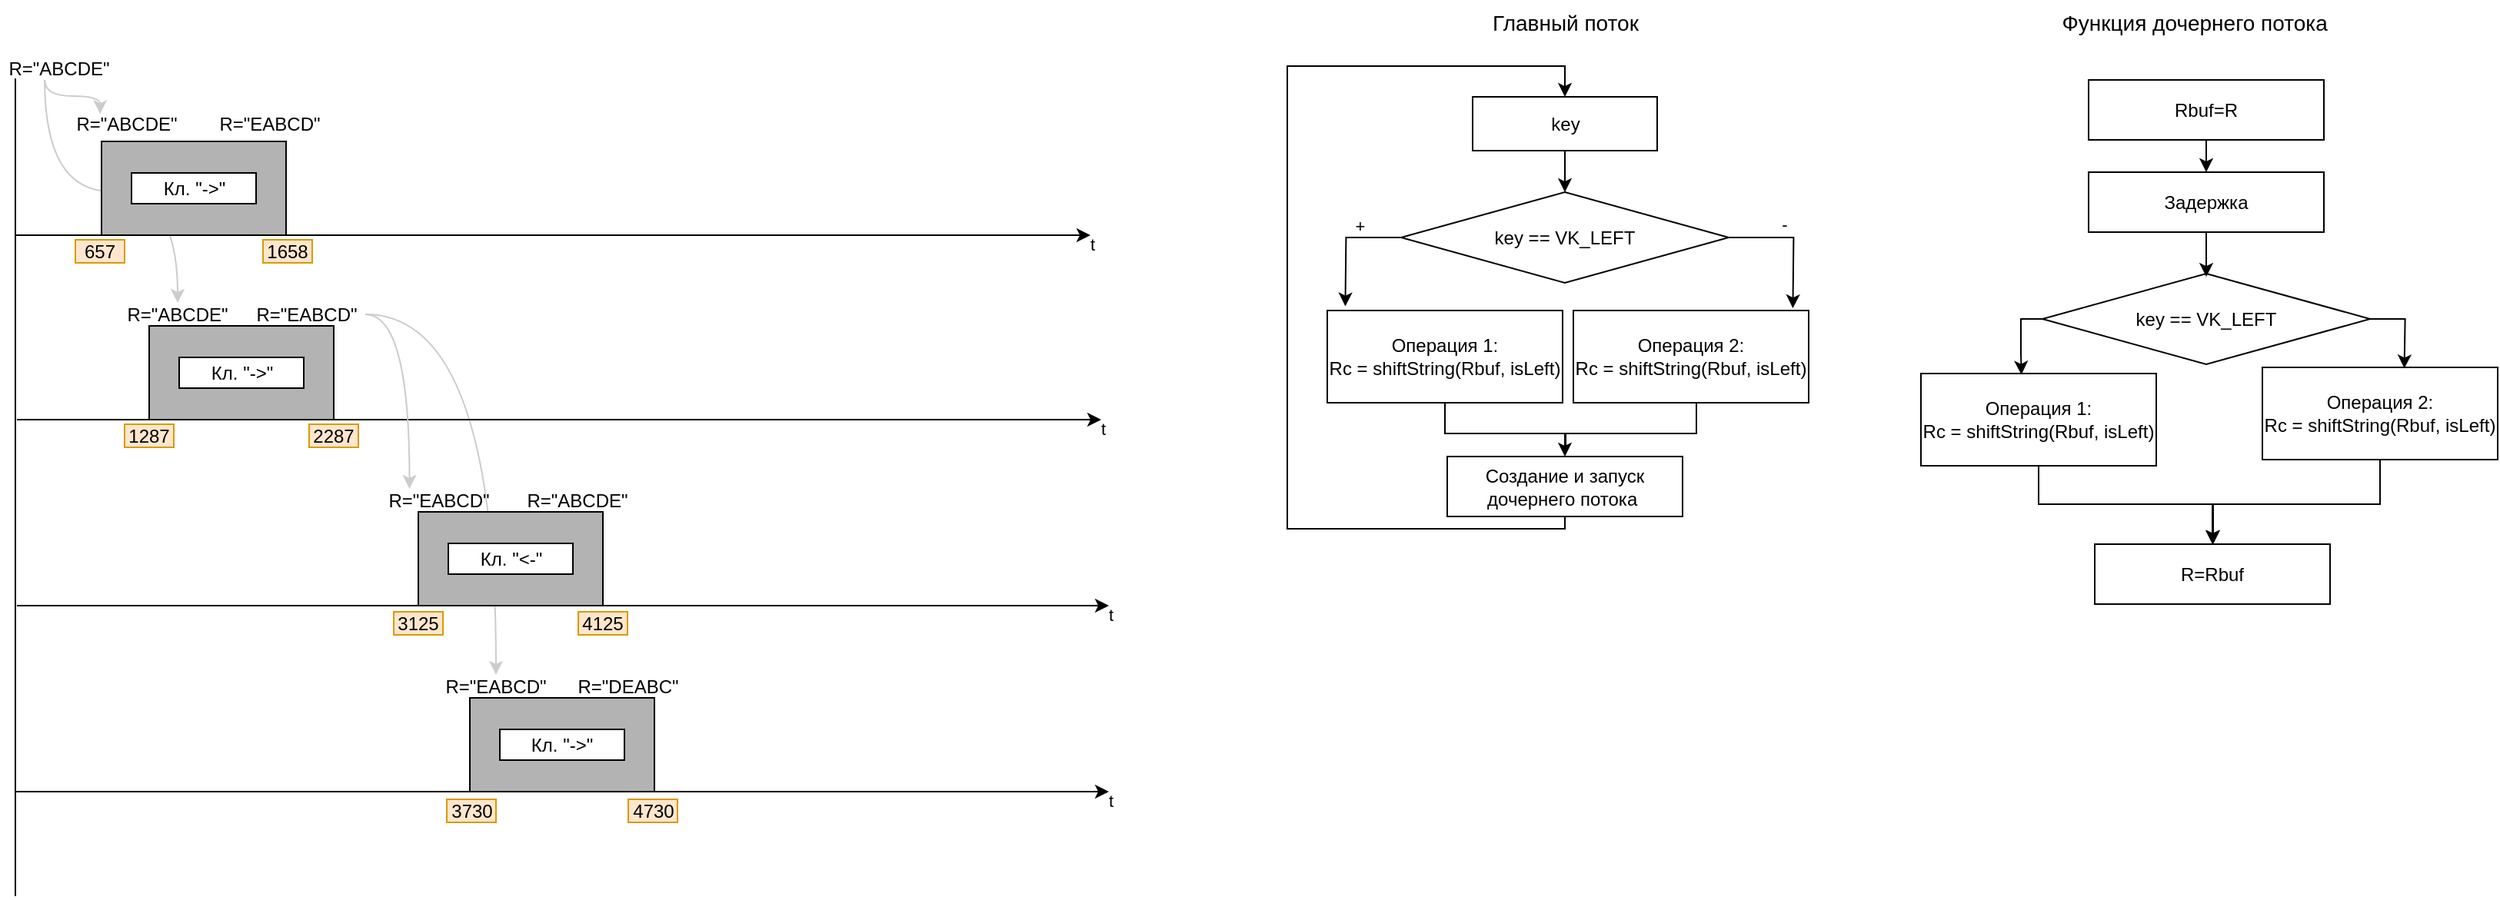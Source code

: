 <mxfile version="24.5.3" type="device">
  <diagram name="Страница — 1" id="N7Sg3UH5Ts3uhFPLQ2yA">
    <mxGraphModel dx="2384" dy="1338" grid="0" gridSize="10" guides="1" tooltips="1" connect="1" arrows="1" fold="1" page="1" pageScale="1" pageWidth="827" pageHeight="1169" math="0" shadow="0">
      <root>
        <mxCell id="0" />
        <mxCell id="1" parent="0" />
        <mxCell id="HgiKQU-IZWxFRXdvWFaB-30" value="" style="endArrow=classic;html=1;rounded=0;exitX=1;exitY=0.5;exitDx=0;exitDy=0;entryX=0.5;entryY=0;entryDx=0;entryDy=0;edgeStyle=orthogonalEdgeStyle;curved=1;strokeColor=#CCCCCC;" edge="1" parent="1" source="HgiKQU-IZWxFRXdvWFaB-16" target="HgiKQU-IZWxFRXdvWFaB-25">
          <mxGeometry width="50" height="50" relative="1" as="geometry">
            <mxPoint x="321.25" y="322" as="sourcePoint" />
            <mxPoint x="349.25" y="435" as="targetPoint" />
          </mxGeometry>
        </mxCell>
        <mxCell id="HgiKQU-IZWxFRXdvWFaB-28" value="" style="endArrow=classic;html=1;rounded=0;exitX=0.377;exitY=0.996;exitDx=0;exitDy=0;exitPerimeter=0;entryX=0.5;entryY=0;entryDx=0;entryDy=0;edgeStyle=orthogonalEdgeStyle;curved=1;strokeColor=#CCCCCC;" edge="1" parent="1" source="5lqwtr8k2KFm3o20Jcil-46" target="HgiKQU-IZWxFRXdvWFaB-15">
          <mxGeometry width="50" height="50" relative="1" as="geometry">
            <mxPoint x="33.24" y="143" as="sourcePoint" />
            <mxPoint x="69.24" y="165" as="targetPoint" />
          </mxGeometry>
        </mxCell>
        <mxCell id="5lqwtr8k2KFm3o20Jcil-1" value="" style="endArrow=none;html=1;rounded=0;strokeWidth=1;" parent="1" edge="1">
          <mxGeometry width="50" height="50" relative="1" as="geometry">
            <mxPoint x="23" y="620" as="sourcePoint" />
            <mxPoint x="23" y="88" as="targetPoint" />
          </mxGeometry>
        </mxCell>
        <mxCell id="5lqwtr8k2KFm3o20Jcil-3" value="" style="endArrow=classic;html=1;rounded=0;" parent="1" edge="1">
          <mxGeometry width="50" height="50" relative="1" as="geometry">
            <mxPoint x="23" y="190" as="sourcePoint" />
            <mxPoint x="722" y="190" as="targetPoint" />
          </mxGeometry>
        </mxCell>
        <mxCell id="5lqwtr8k2KFm3o20Jcil-4" value="t" style="edgeLabel;html=1;align=center;verticalAlign=middle;resizable=0;points=[];" parent="5lqwtr8k2KFm3o20Jcil-3" vertex="1" connectable="0">
          <mxGeometry x="0.98" y="-2" relative="1" as="geometry">
            <mxPoint x="8" y="4" as="offset" />
          </mxGeometry>
        </mxCell>
        <mxCell id="5lqwtr8k2KFm3o20Jcil-5" value="" style="endArrow=classic;html=1;rounded=0;" parent="1" edge="1">
          <mxGeometry width="50" height="50" relative="1" as="geometry">
            <mxPoint x="24" y="310" as="sourcePoint" />
            <mxPoint x="729" y="310" as="targetPoint" />
          </mxGeometry>
        </mxCell>
        <mxCell id="5lqwtr8k2KFm3o20Jcil-6" value="t" style="edgeLabel;html=1;align=center;verticalAlign=middle;resizable=0;points=[];" parent="5lqwtr8k2KFm3o20Jcil-5" vertex="1" connectable="0">
          <mxGeometry x="0.98" y="-2" relative="1" as="geometry">
            <mxPoint x="8" y="4" as="offset" />
          </mxGeometry>
        </mxCell>
        <mxCell id="5lqwtr8k2KFm3o20Jcil-7" value="" style="endArrow=classic;html=1;rounded=0;" parent="1" edge="1">
          <mxGeometry width="50" height="50" relative="1" as="geometry">
            <mxPoint x="24" y="431" as="sourcePoint" />
            <mxPoint x="734" y="431" as="targetPoint" />
          </mxGeometry>
        </mxCell>
        <mxCell id="5lqwtr8k2KFm3o20Jcil-8" value="t" style="edgeLabel;html=1;align=center;verticalAlign=middle;resizable=0;points=[];" parent="5lqwtr8k2KFm3o20Jcil-7" vertex="1" connectable="0">
          <mxGeometry x="0.98" y="-2" relative="1" as="geometry">
            <mxPoint x="8" y="4" as="offset" />
          </mxGeometry>
        </mxCell>
        <mxCell id="5lqwtr8k2KFm3o20Jcil-9" value="" style="endArrow=classic;html=1;rounded=0;" parent="1" edge="1">
          <mxGeometry width="50" height="50" relative="1" as="geometry">
            <mxPoint x="23" y="552" as="sourcePoint" />
            <mxPoint x="734" y="552" as="targetPoint" />
          </mxGeometry>
        </mxCell>
        <mxCell id="5lqwtr8k2KFm3o20Jcil-10" value="t" style="edgeLabel;html=1;align=center;verticalAlign=middle;resizable=0;points=[];" parent="5lqwtr8k2KFm3o20Jcil-9" vertex="1" connectable="0">
          <mxGeometry x="0.98" y="-2" relative="1" as="geometry">
            <mxPoint x="8" y="4" as="offset" />
          </mxGeometry>
        </mxCell>
        <mxCell id="5lqwtr8k2KFm3o20Jcil-11" value="" style="rounded=0;whiteSpace=wrap;html=1;fillColor=#B3B3B3;strokeColor=#000000;" parent="1" vertex="1">
          <mxGeometry x="79" y="129" width="120" height="61" as="geometry" />
        </mxCell>
        <mxCell id="5lqwtr8k2KFm3o20Jcil-12" value="" style="rounded=0;whiteSpace=wrap;html=1;fillColor=#B3B3B3;strokeColor=#000000;" parent="1" vertex="1">
          <mxGeometry x="285" y="370" width="120" height="61" as="geometry" />
        </mxCell>
        <mxCell id="5lqwtr8k2KFm3o20Jcil-13" value="" style="rounded=0;whiteSpace=wrap;html=1;fillColor=#B3B3B3;strokeColor=#000000;" parent="1" vertex="1">
          <mxGeometry x="110" y="249" width="120" height="61" as="geometry" />
        </mxCell>
        <mxCell id="5lqwtr8k2KFm3o20Jcil-18" value="" style="rounded=0;whiteSpace=wrap;html=1;fillColor=#B3B3B3;strokeColor=#000000;" parent="1" vertex="1">
          <mxGeometry x="318.5" y="491" width="120" height="61" as="geometry" />
        </mxCell>
        <mxCell id="5lqwtr8k2KFm3o20Jcil-20" value="Кл. &quot;-&amp;gt;&quot;" style="rounded=0;whiteSpace=wrap;html=1;" parent="1" vertex="1">
          <mxGeometry x="98.5" y="149.5" width="81" height="20" as="geometry" />
        </mxCell>
        <mxCell id="5lqwtr8k2KFm3o20Jcil-21" value="Кл. &quot;-&amp;gt;&quot;" style="rounded=0;whiteSpace=wrap;html=1;" parent="1" vertex="1">
          <mxGeometry x="129.5" y="269.5" width="81" height="20" as="geometry" />
        </mxCell>
        <mxCell id="5lqwtr8k2KFm3o20Jcil-22" value="Кл. &quot;&amp;lt;-&quot;" style="rounded=0;whiteSpace=wrap;html=1;" parent="1" vertex="1">
          <mxGeometry x="304.5" y="390.5" width="81" height="20" as="geometry" />
        </mxCell>
        <mxCell id="5lqwtr8k2KFm3o20Jcil-23" value="Кл. &quot;-&amp;gt;&quot;" style="rounded=0;whiteSpace=wrap;html=1;" parent="1" vertex="1">
          <mxGeometry x="338" y="511.5" width="81" height="20" as="geometry" />
        </mxCell>
        <mxCell id="5lqwtr8k2KFm3o20Jcil-31" value="1658" style="text;html=1;align=center;verticalAlign=middle;whiteSpace=wrap;rounded=0;fillColor=#ffe6cc;strokeColor=#d79b00;" parent="1" vertex="1">
          <mxGeometry x="184" y="193" width="32" height="15" as="geometry" />
        </mxCell>
        <mxCell id="5lqwtr8k2KFm3o20Jcil-33" value="657" style="text;html=1;align=center;verticalAlign=middle;whiteSpace=wrap;rounded=0;fillColor=#ffe6cc;strokeColor=#d79b00;" parent="1" vertex="1">
          <mxGeometry x="62" y="193" width="32" height="15" as="geometry" />
        </mxCell>
        <mxCell id="5lqwtr8k2KFm3o20Jcil-38" value="1287" style="text;html=1;align=center;verticalAlign=middle;whiteSpace=wrap;rounded=0;fillColor=#ffe6cc;strokeColor=#d79b00;" parent="1" vertex="1">
          <mxGeometry x="94" y="313" width="32" height="15" as="geometry" />
        </mxCell>
        <mxCell id="5lqwtr8k2KFm3o20Jcil-39" value="2287" style="text;html=1;align=center;verticalAlign=middle;whiteSpace=wrap;rounded=0;fillColor=#ffe6cc;strokeColor=#d79b00;" parent="1" vertex="1">
          <mxGeometry x="214" y="313" width="32" height="15" as="geometry" />
        </mxCell>
        <mxCell id="5lqwtr8k2KFm3o20Jcil-42" value="3125" style="text;html=1;align=center;verticalAlign=middle;whiteSpace=wrap;rounded=0;fillColor=#ffe6cc;strokeColor=#d79b00;" parent="1" vertex="1">
          <mxGeometry x="269" y="435" width="32" height="15" as="geometry" />
        </mxCell>
        <mxCell id="5lqwtr8k2KFm3o20Jcil-43" value="4125" style="text;html=1;align=center;verticalAlign=middle;whiteSpace=wrap;rounded=0;fillColor=#ffe6cc;strokeColor=#d79b00;" parent="1" vertex="1">
          <mxGeometry x="389" y="435" width="32" height="15" as="geometry" />
        </mxCell>
        <mxCell id="5lqwtr8k2KFm3o20Jcil-44" value="4730" style="text;html=1;align=center;verticalAlign=middle;whiteSpace=wrap;rounded=0;fillColor=#ffe6cc;strokeColor=#d79b00;" parent="1" vertex="1">
          <mxGeometry x="421.5" y="557" width="32" height="15" as="geometry" />
        </mxCell>
        <mxCell id="5lqwtr8k2KFm3o20Jcil-45" value="3730" style="text;html=1;align=center;verticalAlign=middle;whiteSpace=wrap;rounded=0;fillColor=#ffe6cc;strokeColor=#d79b00;" parent="1" vertex="1">
          <mxGeometry x="303.5" y="557" width="32" height="15" as="geometry" />
        </mxCell>
        <mxCell id="5lqwtr8k2KFm3o20Jcil-46" value="R=&quot;ABCDE&quot;" style="text;html=1;align=center;verticalAlign=middle;whiteSpace=wrap;rounded=0;" parent="1" vertex="1">
          <mxGeometry x="13" y="74" width="77" height="15" as="geometry" />
        </mxCell>
        <mxCell id="5lqwtr8k2KFm3o20Jcil-67" style="edgeStyle=orthogonalEdgeStyle;rounded=0;orthogonalLoop=1;jettySize=auto;html=1;entryX=0.5;entryY=0;entryDx=0;entryDy=0;" parent="1" source="5lqwtr8k2KFm3o20Jcil-56" target="5lqwtr8k2KFm3o20Jcil-59" edge="1">
          <mxGeometry relative="1" as="geometry" />
        </mxCell>
        <mxCell id="5lqwtr8k2KFm3o20Jcil-56" value="key" style="rounded=0;whiteSpace=wrap;html=1;" parent="1" vertex="1">
          <mxGeometry x="970.5" y="100" width="120" height="35" as="geometry" />
        </mxCell>
        <mxCell id="5lqwtr8k2KFm3o20Jcil-65" style="edgeStyle=orthogonalEdgeStyle;rounded=0;orthogonalLoop=1;jettySize=auto;html=1;" parent="1" source="5lqwtr8k2KFm3o20Jcil-59" edge="1">
          <mxGeometry relative="1" as="geometry">
            <mxPoint x="887.714" y="236.286" as="targetPoint" />
          </mxGeometry>
        </mxCell>
        <mxCell id="HgiKQU-IZWxFRXdvWFaB-1" value="+" style="edgeLabel;html=1;align=center;verticalAlign=middle;resizable=0;points=[];" vertex="1" connectable="0" parent="5lqwtr8k2KFm3o20Jcil-65">
          <mxGeometry x="-0.453" y="1" relative="1" as="geometry">
            <mxPoint x="-5" y="-9" as="offset" />
          </mxGeometry>
        </mxCell>
        <mxCell id="5lqwtr8k2KFm3o20Jcil-66" style="edgeStyle=orthogonalEdgeStyle;rounded=0;orthogonalLoop=1;jettySize=auto;html=1;" parent="1" source="5lqwtr8k2KFm3o20Jcil-59" edge="1">
          <mxGeometry relative="1" as="geometry">
            <mxPoint x="1178.725" y="237.529" as="targetPoint" />
          </mxGeometry>
        </mxCell>
        <mxCell id="5lqwtr8k2KFm3o20Jcil-59" value="key == VK_LEFT" style="rhombus;whiteSpace=wrap;html=1;" parent="1" vertex="1">
          <mxGeometry x="924" y="162" width="213" height="59" as="geometry" />
        </mxCell>
        <mxCell id="5lqwtr8k2KFm3o20Jcil-72" style="edgeStyle=orthogonalEdgeStyle;rounded=0;orthogonalLoop=1;jettySize=auto;html=1;entryX=0.5;entryY=0;entryDx=0;entryDy=0;" parent="1" source="5lqwtr8k2KFm3o20Jcil-62" target="5lqwtr8k2KFm3o20Jcil-68" edge="1">
          <mxGeometry relative="1" as="geometry" />
        </mxCell>
        <mxCell id="5lqwtr8k2KFm3o20Jcil-62" value="Операция 1:&lt;div&gt;Rc = shiftString(Rbuf, isLeft)&lt;br&gt;&lt;/div&gt;" style="rounded=0;whiteSpace=wrap;html=1;" parent="1" vertex="1">
          <mxGeometry x="876" y="239" width="153" height="60" as="geometry" />
        </mxCell>
        <mxCell id="5lqwtr8k2KFm3o20Jcil-71" style="edgeStyle=orthogonalEdgeStyle;rounded=0;orthogonalLoop=1;jettySize=auto;html=1;endArrow=none;endFill=0;" parent="1" source="5lqwtr8k2KFm3o20Jcil-64" edge="1">
          <mxGeometry relative="1" as="geometry">
            <mxPoint x="1030" y="332" as="targetPoint" />
            <Array as="points">
              <mxPoint x="1116" y="319" />
              <mxPoint x="1031" y="319" />
              <mxPoint x="1031" y="332" />
            </Array>
          </mxGeometry>
        </mxCell>
        <mxCell id="5lqwtr8k2KFm3o20Jcil-64" value="Операция 2:&lt;div&gt;Rc = shiftString(Rbuf, isLeft)&lt;br&gt;&lt;/div&gt;" style="rounded=0;whiteSpace=wrap;html=1;" parent="1" vertex="1">
          <mxGeometry x="1036" y="239" width="153" height="60" as="geometry" />
        </mxCell>
        <mxCell id="5lqwtr8k2KFm3o20Jcil-68" value="Создание и запуск дочернего потока&amp;nbsp;" style="rounded=0;whiteSpace=wrap;html=1;" parent="1" vertex="1">
          <mxGeometry x="954" y="334" width="153" height="39" as="geometry" />
        </mxCell>
        <mxCell id="5lqwtr8k2KFm3o20Jcil-73" style="edgeStyle=orthogonalEdgeStyle;rounded=0;orthogonalLoop=1;jettySize=auto;html=1;entryX=0.5;entryY=0;entryDx=0;entryDy=0;exitX=0.5;exitY=1;exitDx=0;exitDy=0;" parent="1" source="5lqwtr8k2KFm3o20Jcil-68" target="5lqwtr8k2KFm3o20Jcil-56" edge="1">
          <mxGeometry relative="1" as="geometry">
            <Array as="points">
              <mxPoint x="1031" y="381" />
              <mxPoint x="850" y="381" />
              <mxPoint x="850" y="80" />
              <mxPoint x="1031" y="80" />
            </Array>
            <mxPoint x="1112.524" y="360" as="sourcePoint" />
          </mxGeometry>
        </mxCell>
        <mxCell id="HgiKQU-IZWxFRXdvWFaB-7" value="" style="edgeStyle=orthogonalEdgeStyle;rounded=0;orthogonalLoop=1;jettySize=auto;html=1;entryX=0.5;entryY=0;entryDx=0;entryDy=0;" edge="1" parent="1" source="5lqwtr8k2KFm3o20Jcil-78" target="5lqwtr8k2KFm3o20Jcil-79">
          <mxGeometry relative="1" as="geometry" />
        </mxCell>
        <mxCell id="5lqwtr8k2KFm3o20Jcil-78" value="Rbuf=R" style="rounded=0;whiteSpace=wrap;html=1;" parent="1" vertex="1">
          <mxGeometry x="1371" y="89" width="153" height="39" as="geometry" />
        </mxCell>
        <mxCell id="5lqwtr8k2KFm3o20Jcil-79" value="Задержка" style="rounded=0;whiteSpace=wrap;html=1;" parent="1" vertex="1">
          <mxGeometry x="1371" y="149" width="153" height="39" as="geometry" />
        </mxCell>
        <mxCell id="5lqwtr8k2KFm3o20Jcil-80" value="R=Rbuf" style="rounded=0;whiteSpace=wrap;html=1;" parent="1" vertex="1">
          <mxGeometry x="1375" y="391" width="153" height="39" as="geometry" />
        </mxCell>
        <mxCell id="5lqwtr8k2KFm3o20Jcil-85" value="Главный поток" style="text;html=1;align=center;verticalAlign=middle;whiteSpace=wrap;rounded=0;fontStyle=0;fontSize=14;" parent="1" vertex="1">
          <mxGeometry x="944.5" y="37" width="172" height="30" as="geometry" />
        </mxCell>
        <mxCell id="5lqwtr8k2KFm3o20Jcil-86" value="Функция дочернего потока&amp;nbsp;" style="text;html=1;align=center;verticalAlign=middle;whiteSpace=wrap;rounded=0;fontStyle=0;fontSize=14;" parent="1" vertex="1">
          <mxGeometry x="1348" y="37" width="187.5" height="30" as="geometry" />
        </mxCell>
        <mxCell id="HgiKQU-IZWxFRXdvWFaB-2" value="-" style="edgeLabel;html=1;align=center;verticalAlign=middle;resizable=0;points=[];" vertex="1" connectable="0" parent="1">
          <mxGeometry x="906.766" y="193.486" as="geometry">
            <mxPoint x="266" y="-11" as="offset" />
          </mxGeometry>
        </mxCell>
        <mxCell id="HgiKQU-IZWxFRXdvWFaB-9" style="edgeStyle=orthogonalEdgeStyle;rounded=0;orthogonalLoop=1;jettySize=auto;html=1;" edge="1" parent="1" source="HgiKQU-IZWxFRXdvWFaB-3">
          <mxGeometry relative="1" as="geometry">
            <mxPoint x="1576.286" y="276.667" as="targetPoint" />
          </mxGeometry>
        </mxCell>
        <mxCell id="HgiKQU-IZWxFRXdvWFaB-3" value="key == VK_LEFT" style="rhombus;whiteSpace=wrap;html=1;" vertex="1" parent="1">
          <mxGeometry x="1341" y="215" width="213" height="59" as="geometry" />
        </mxCell>
        <mxCell id="HgiKQU-IZWxFRXdvWFaB-11" style="edgeStyle=orthogonalEdgeStyle;rounded=0;orthogonalLoop=1;jettySize=auto;html=1;" edge="1" parent="1" source="HgiKQU-IZWxFRXdvWFaB-5" target="5lqwtr8k2KFm3o20Jcil-80">
          <mxGeometry relative="1" as="geometry">
            <Array as="points">
              <mxPoint x="1338" y="365" />
              <mxPoint x="1452" y="365" />
            </Array>
          </mxGeometry>
        </mxCell>
        <mxCell id="HgiKQU-IZWxFRXdvWFaB-5" value="Операция 1:&lt;div&gt;Rc = shiftString(Rbuf, isLeft)&lt;/div&gt;" style="rounded=0;whiteSpace=wrap;html=1;" vertex="1" parent="1">
          <mxGeometry x="1262" y="280" width="153" height="60" as="geometry" />
        </mxCell>
        <mxCell id="HgiKQU-IZWxFRXdvWFaB-12" style="edgeStyle=orthogonalEdgeStyle;rounded=0;orthogonalLoop=1;jettySize=auto;html=1;entryX=0.5;entryY=0;entryDx=0;entryDy=0;" edge="1" parent="1" source="HgiKQU-IZWxFRXdvWFaB-6" target="5lqwtr8k2KFm3o20Jcil-80">
          <mxGeometry relative="1" as="geometry">
            <mxPoint x="1501.379" y="368.724" as="targetPoint" />
            <Array as="points">
              <mxPoint x="1561" y="365" />
              <mxPoint x="1452" y="365" />
            </Array>
          </mxGeometry>
        </mxCell>
        <mxCell id="HgiKQU-IZWxFRXdvWFaB-6" value="Операция 2:&lt;div&gt;Rc = shiftString(Rbuf, isLeft)&lt;/div&gt;" style="rounded=0;whiteSpace=wrap;html=1;" vertex="1" parent="1">
          <mxGeometry x="1484" y="276" width="153" height="60" as="geometry" />
        </mxCell>
        <mxCell id="HgiKQU-IZWxFRXdvWFaB-8" style="edgeStyle=orthogonalEdgeStyle;rounded=0;orthogonalLoop=1;jettySize=auto;html=1;entryX=0.5;entryY=0.035;entryDx=0;entryDy=0;entryPerimeter=0;" edge="1" parent="1" source="5lqwtr8k2KFm3o20Jcil-79" target="HgiKQU-IZWxFRXdvWFaB-3">
          <mxGeometry relative="1" as="geometry" />
        </mxCell>
        <mxCell id="HgiKQU-IZWxFRXdvWFaB-10" style="edgeStyle=orthogonalEdgeStyle;rounded=0;orthogonalLoop=1;jettySize=auto;html=1;entryX=0.427;entryY=0.013;entryDx=0;entryDy=0;entryPerimeter=0;" edge="1" parent="1" source="HgiKQU-IZWxFRXdvWFaB-3" target="HgiKQU-IZWxFRXdvWFaB-5">
          <mxGeometry relative="1" as="geometry">
            <Array as="points">
              <mxPoint x="1327" y="244" />
              <mxPoint x="1327" y="267" />
              <mxPoint x="1327" y="267" />
            </Array>
          </mxGeometry>
        </mxCell>
        <mxCell id="HgiKQU-IZWxFRXdvWFaB-13" value="R=&quot;ABCDE&quot;" style="text;html=1;align=center;verticalAlign=middle;whiteSpace=wrap;rounded=0;" vertex="1" parent="1">
          <mxGeometry x="57" y="110" width="77" height="15" as="geometry" />
        </mxCell>
        <mxCell id="HgiKQU-IZWxFRXdvWFaB-14" value="R=&quot;EABCD&quot;" style="text;html=1;align=center;verticalAlign=middle;whiteSpace=wrap;rounded=0;" vertex="1" parent="1">
          <mxGeometry x="150" y="110" width="77" height="15" as="geometry" />
        </mxCell>
        <mxCell id="HgiKQU-IZWxFRXdvWFaB-15" value="R=&quot;ABCDE&quot;" style="text;html=1;align=center;verticalAlign=middle;whiteSpace=wrap;rounded=0;" vertex="1" parent="1">
          <mxGeometry x="90" y="234" width="77" height="15" as="geometry" />
        </mxCell>
        <mxCell id="HgiKQU-IZWxFRXdvWFaB-16" value="R=&quot;EABCD&quot;" style="text;html=1;align=center;verticalAlign=middle;whiteSpace=wrap;rounded=0;" vertex="1" parent="1">
          <mxGeometry x="173.5" y="234" width="77" height="15" as="geometry" />
        </mxCell>
        <mxCell id="HgiKQU-IZWxFRXdvWFaB-21" value="R=&quot;DEABC&quot;" style="text;html=1;align=center;verticalAlign=middle;whiteSpace=wrap;rounded=0;" vertex="1" parent="1">
          <mxGeometry x="382.5" y="476" width="77" height="15" as="geometry" />
        </mxCell>
        <mxCell id="HgiKQU-IZWxFRXdvWFaB-22" value="R=&quot;EABCD&quot;" style="text;html=1;align=center;verticalAlign=middle;whiteSpace=wrap;rounded=0;" vertex="1" parent="1">
          <mxGeometry x="260" y="355" width="77" height="15" as="geometry" />
        </mxCell>
        <mxCell id="HgiKQU-IZWxFRXdvWFaB-23" value="R=&quot;ABCDE&quot;" style="text;html=1;align=center;verticalAlign=middle;whiteSpace=wrap;rounded=0;" vertex="1" parent="1">
          <mxGeometry x="350" y="355" width="77" height="15" as="geometry" />
        </mxCell>
        <mxCell id="HgiKQU-IZWxFRXdvWFaB-25" value="R=&quot;EABCD&quot;" style="text;html=1;align=center;verticalAlign=middle;whiteSpace=wrap;rounded=0;" vertex="1" parent="1">
          <mxGeometry x="297" y="476" width="77" height="15" as="geometry" />
        </mxCell>
        <mxCell id="HgiKQU-IZWxFRXdvWFaB-27" value="" style="endArrow=classic;html=1;rounded=0;exitX=0.378;exitY=1;exitDx=0;exitDy=0;exitPerimeter=0;entryX=0.274;entryY=0.076;entryDx=0;entryDy=0;entryPerimeter=0;edgeStyle=orthogonalEdgeStyle;curved=1;strokeColor=#CCCCCC;" edge="1" parent="1" source="5lqwtr8k2KFm3o20Jcil-46" target="HgiKQU-IZWxFRXdvWFaB-13">
          <mxGeometry width="50" height="50" relative="1" as="geometry">
            <mxPoint x="124" y="95" as="sourcePoint" />
            <mxPoint x="174" y="45" as="targetPoint" />
          </mxGeometry>
        </mxCell>
        <mxCell id="HgiKQU-IZWxFRXdvWFaB-29" value="" style="endArrow=classic;html=1;rounded=0;exitX=1;exitY=0.5;exitDx=0;exitDy=0;entryX=0.25;entryY=0;entryDx=0;entryDy=0;edgeStyle=orthogonalEdgeStyle;curved=1;strokeColor=#CCCCCC;" edge="1" parent="1" source="HgiKQU-IZWxFRXdvWFaB-16" target="HgiKQU-IZWxFRXdvWFaB-22">
          <mxGeometry width="50" height="50" relative="1" as="geometry">
            <mxPoint x="361.25" y="201" as="sourcePoint" />
            <mxPoint x="448.25" y="346" as="targetPoint" />
          </mxGeometry>
        </mxCell>
      </root>
    </mxGraphModel>
  </diagram>
</mxfile>
